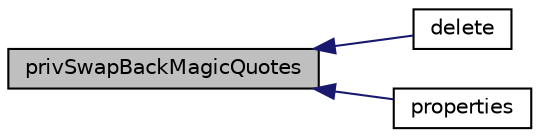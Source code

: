 digraph "privSwapBackMagicQuotes"
{
  edge [fontname="Helvetica",fontsize="10",labelfontname="Helvetica",labelfontsize="10"];
  node [fontname="Helvetica",fontsize="10",shape=record];
  rankdir="LR";
  Node216 [label="privSwapBackMagicQuotes",height=0.2,width=0.4,color="black", fillcolor="grey75", style="filled", fontcolor="black"];
  Node216 -> Node217 [dir="back",color="midnightblue",fontsize="10",style="solid",fontname="Helvetica"];
  Node217 [label="delete",height=0.2,width=0.4,color="black", fillcolor="white", style="filled",URL="$class_pcl_zip.html#a13bdffdd926f26b825ea57066334ff01"];
  Node216 -> Node218 [dir="back",color="midnightblue",fontsize="10",style="solid",fontname="Helvetica"];
  Node218 [label="properties",height=0.2,width=0.4,color="black", fillcolor="white", style="filled",URL="$class_pcl_zip.html#aaa661befbd8fbf46d5fc8e5b3536a453"];
}
